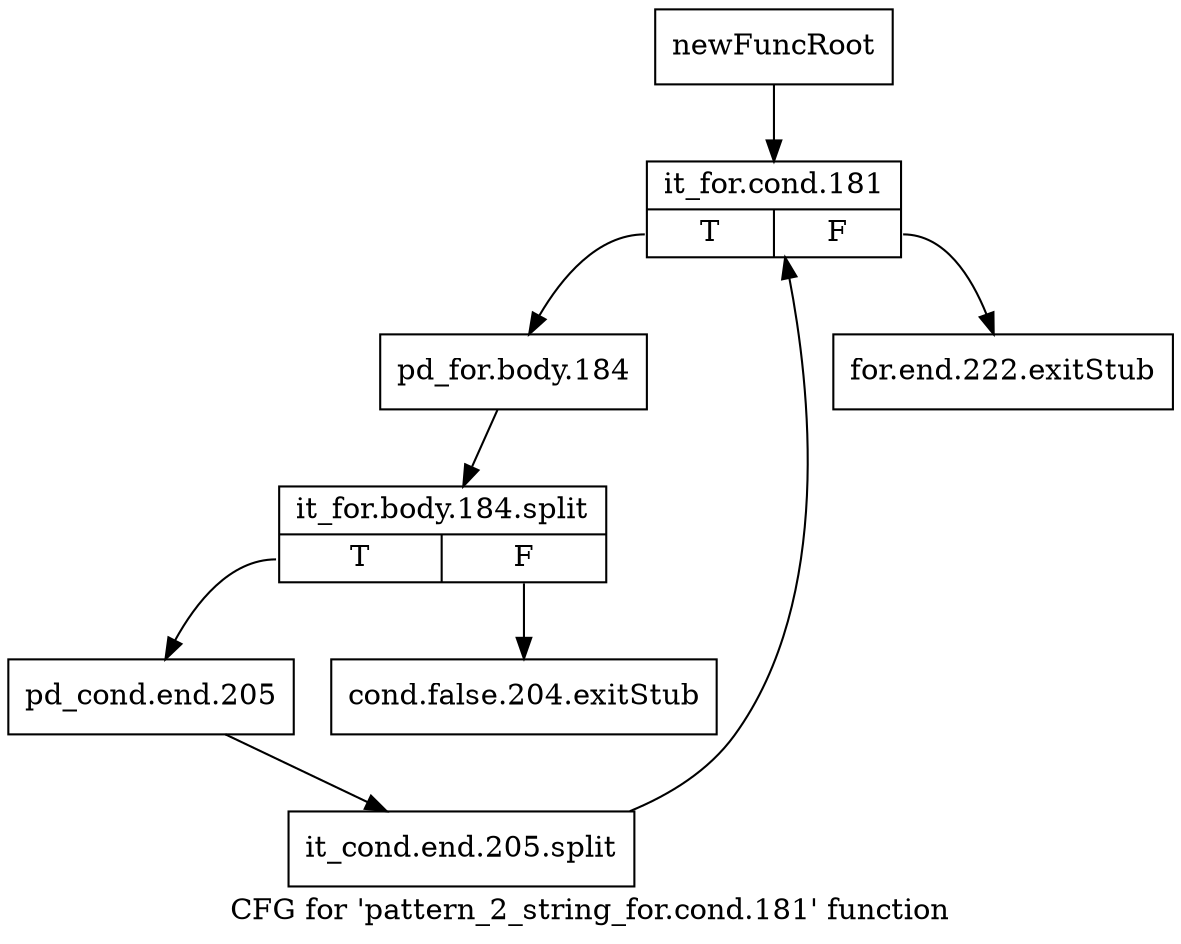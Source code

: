 digraph "CFG for 'pattern_2_string_for.cond.181' function" {
	label="CFG for 'pattern_2_string_for.cond.181' function";

	Node0x41160c0 [shape=record,label="{newFuncRoot}"];
	Node0x41160c0 -> Node0x41161b0;
	Node0x4116110 [shape=record,label="{for.end.222.exitStub}"];
	Node0x4116160 [shape=record,label="{cond.false.204.exitStub}"];
	Node0x41161b0 [shape=record,label="{it_for.cond.181|{<s0>T|<s1>F}}"];
	Node0x41161b0:s0 -> Node0x4116200;
	Node0x41161b0:s1 -> Node0x4116110;
	Node0x4116200 [shape=record,label="{pd_for.body.184}"];
	Node0x4116200 -> Node0x53f2cd0;
	Node0x53f2cd0 [shape=record,label="{it_for.body.184.split|{<s0>T|<s1>F}}"];
	Node0x53f2cd0:s0 -> Node0x4116250;
	Node0x53f2cd0:s1 -> Node0x4116160;
	Node0x4116250 [shape=record,label="{pd_cond.end.205}"];
	Node0x4116250 -> Node0x53f2af0;
	Node0x53f2af0 [shape=record,label="{it_cond.end.205.split}"];
	Node0x53f2af0 -> Node0x41161b0;
}
